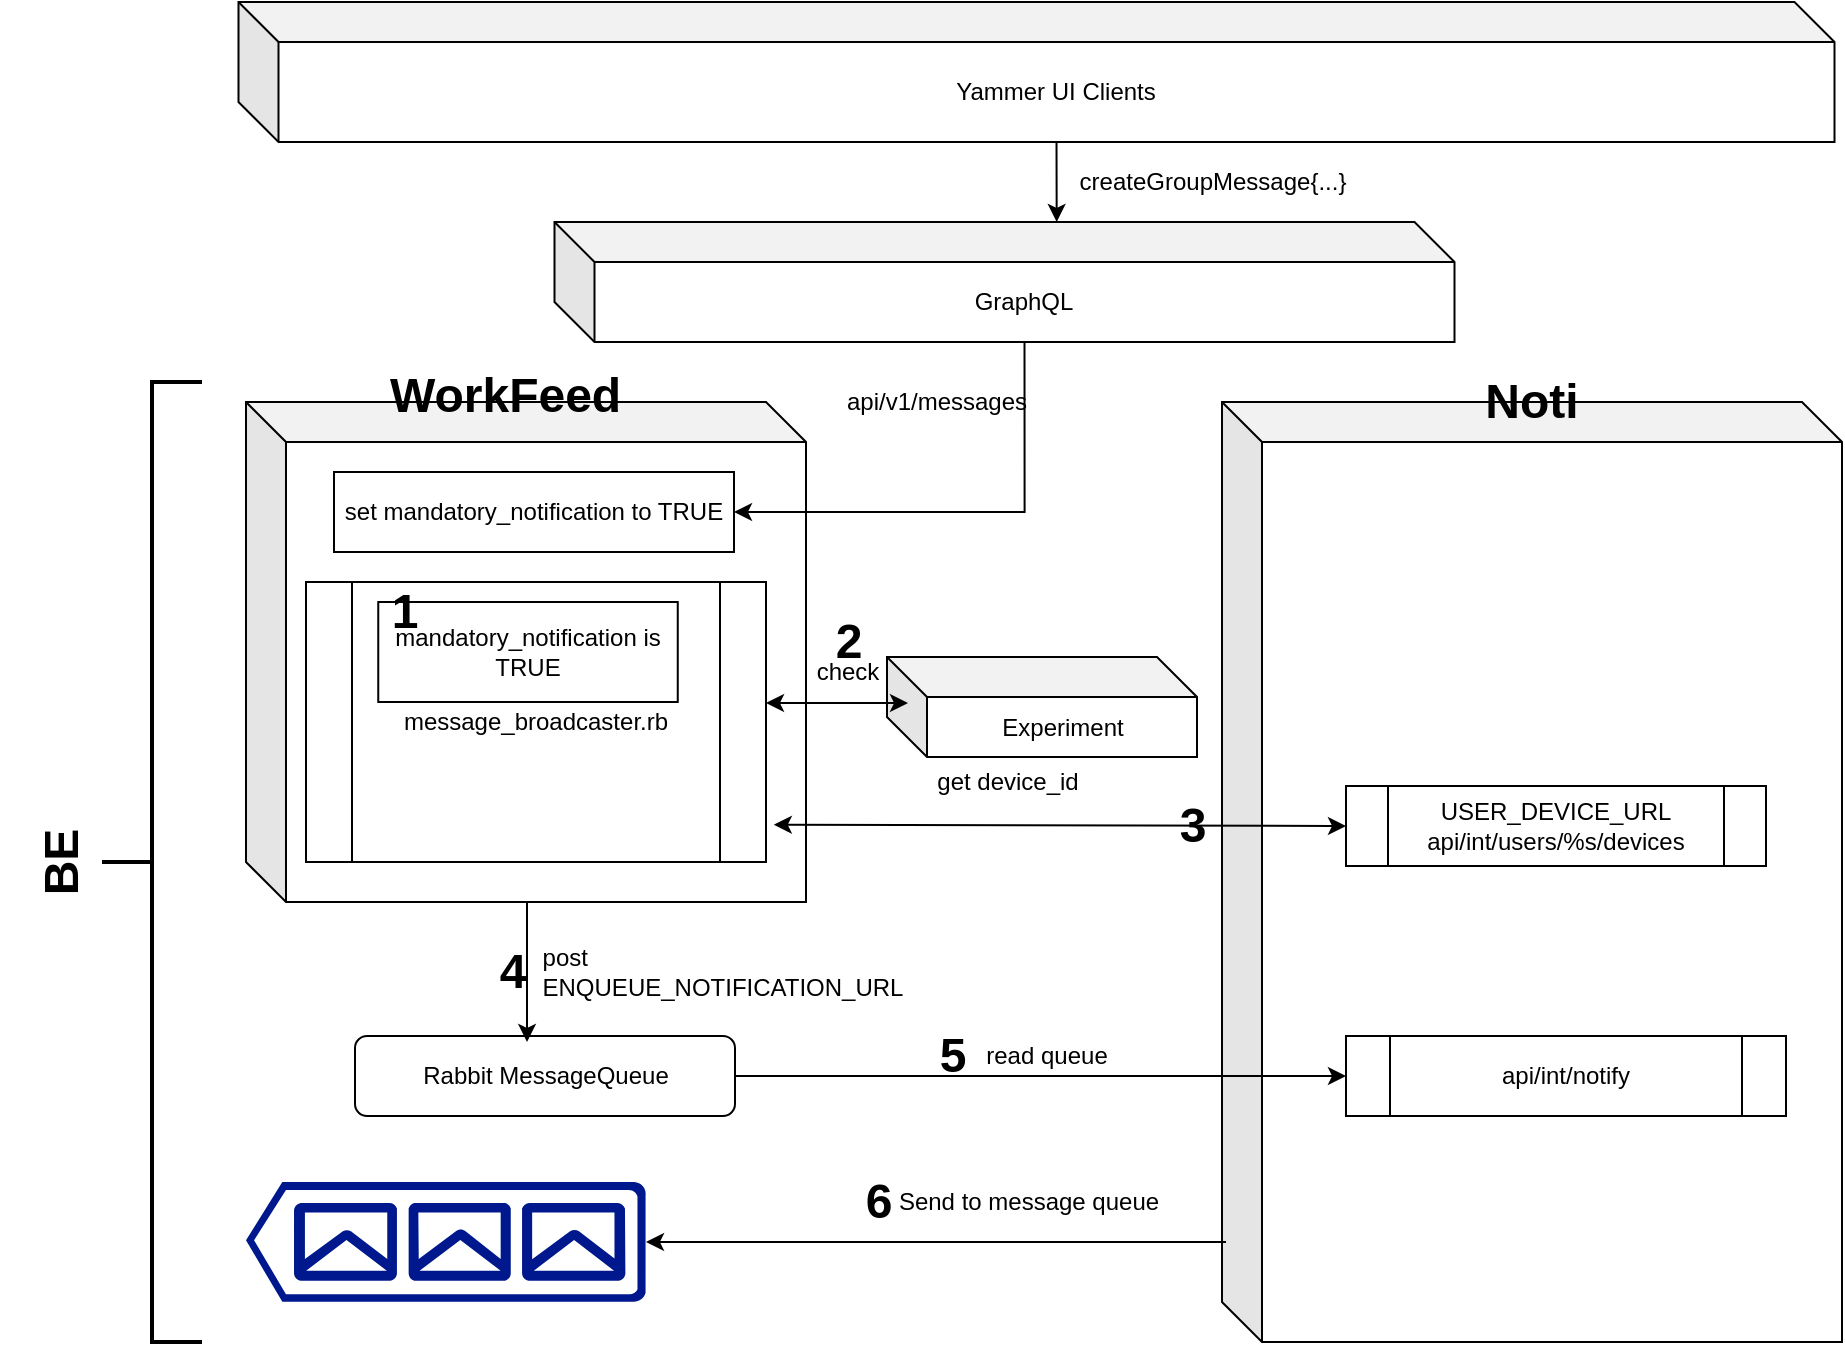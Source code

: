 <mxfile version="13.7.9" type="github">
  <diagram id="DsH7vl033mQIY3K4GyW0" name="Page-1">
    <mxGraphModel dx="1835" dy="1765" grid="1" gridSize="10" guides="1" tooltips="1" connect="1" arrows="1" fold="1" page="1" pageScale="1" pageWidth="850" pageHeight="1100" math="0" shadow="0">
      <root>
        <mxCell id="0" />
        <mxCell id="1" parent="0" />
        <mxCell id="VUVvk97_Cy0lgHLT0rKq-1" value="" style="shape=cube;whiteSpace=wrap;html=1;boundedLbl=1;backgroundOutline=1;darkOpacity=0.05;darkOpacity2=0.1;" parent="1" vertex="1">
          <mxGeometry x="32" y="10" width="280" height="250" as="geometry" />
        </mxCell>
        <mxCell id="VUVvk97_Cy0lgHLT0rKq-4" value="&lt;span style=&quot;white-space: normal&quot;&gt;message_broadcaster.rb&lt;/span&gt;" style="shape=process;whiteSpace=wrap;html=1;backgroundOutline=1;" parent="1" vertex="1">
          <mxGeometry x="62" y="100" width="230" height="140" as="geometry" />
        </mxCell>
        <mxCell id="VUVvk97_Cy0lgHLT0rKq-10" value="" style="shape=cube;whiteSpace=wrap;html=1;boundedLbl=1;backgroundOutline=1;darkOpacity=0.05;darkOpacity2=0.1;" parent="1" vertex="1">
          <mxGeometry x="520" y="10" width="310" height="470" as="geometry" />
        </mxCell>
        <mxCell id="VUVvk97_Cy0lgHLT0rKq-5" value="USER_DEVICE_URL api/int/users/%s/devices" style="shape=process;whiteSpace=wrap;html=1;backgroundOutline=1;" parent="1" vertex="1">
          <mxGeometry x="582" y="202" width="210" height="40" as="geometry" />
        </mxCell>
        <mxCell id="VUVvk97_Cy0lgHLT0rKq-7" value="" style="endArrow=classic;startArrow=classic;html=1;entryX=1.017;entryY=0.867;entryDx=0;entryDy=0;exitX=0;exitY=0.5;exitDx=0;exitDy=0;entryPerimeter=0;" parent="1" source="VUVvk97_Cy0lgHLT0rKq-5" target="VUVvk97_Cy0lgHLT0rKq-4" edge="1">
          <mxGeometry width="50" height="50" relative="1" as="geometry">
            <mxPoint x="422" y="390" as="sourcePoint" />
            <mxPoint x="472" y="340" as="targetPoint" />
            <Array as="points" />
          </mxGeometry>
        </mxCell>
        <mxCell id="VUVvk97_Cy0lgHLT0rKq-12" value="get device_id" style="text;html=1;strokeColor=none;fillColor=none;align=center;verticalAlign=middle;whiteSpace=wrap;rounded=0;" parent="1" vertex="1">
          <mxGeometry x="363" y="190" width="100" height="20" as="geometry" />
        </mxCell>
        <mxCell id="VUVvk97_Cy0lgHLT0rKq-16" value="&lt;h1&gt;&lt;b&gt;WorkFeed&lt;/b&gt;&lt;/h1&gt;" style="text;html=1;" parent="1" vertex="1">
          <mxGeometry x="102" y="-30" width="220" height="50" as="geometry" />
        </mxCell>
        <mxCell id="VUVvk97_Cy0lgHLT0rKq-19" value="&lt;h1&gt;&lt;b&gt;Noti&lt;/b&gt;&lt;/h1&gt;" style="text;html=1;strokeColor=none;fillColor=none;align=center;verticalAlign=middle;whiteSpace=wrap;rounded=0;" parent="1" vertex="1">
          <mxGeometry x="615" y="-10" width="120" height="40" as="geometry" />
        </mxCell>
        <mxCell id="VUVvk97_Cy0lgHLT0rKq-21" value="Experiment" style="shape=cube;whiteSpace=wrap;html=1;boundedLbl=1;backgroundOutline=1;darkOpacity=0.05;darkOpacity2=0.1;" parent="1" vertex="1">
          <mxGeometry x="352.5" y="137.5" width="155" height="50" as="geometry" />
        </mxCell>
        <mxCell id="VUVvk97_Cy0lgHLT0rKq-23" value="" style="endArrow=classic;startArrow=classic;html=1;" parent="1" edge="1">
          <mxGeometry width="50" height="50" relative="1" as="geometry">
            <mxPoint x="292" y="160.5" as="sourcePoint" />
            <mxPoint x="363" y="160.5" as="targetPoint" />
          </mxGeometry>
        </mxCell>
        <mxCell id="VUVvk97_Cy0lgHLT0rKq-24" value="check" style="text;html=1;strokeColor=none;fillColor=none;align=center;verticalAlign=middle;whiteSpace=wrap;rounded=0;" parent="1" vertex="1">
          <mxGeometry x="313" y="134.5" width="40" height="20" as="geometry" />
        </mxCell>
        <mxCell id="VUVvk97_Cy0lgHLT0rKq-25" value="mandatory_notification&amp;nbsp;is TRUE" style="rounded=0;whiteSpace=wrap;html=1;" parent="1" vertex="1">
          <mxGeometry x="98.13" y="110" width="149.75" height="50" as="geometry" />
        </mxCell>
        <mxCell id="VUVvk97_Cy0lgHLT0rKq-31" value="" style="aspect=fixed;pointerEvents=1;shadow=0;dashed=0;html=1;strokeColor=none;labelPosition=center;verticalLabelPosition=bottom;verticalAlign=top;align=center;fillColor=#00188D;shape=mxgraph.azure.queue_generic;direction=west;" parent="1" vertex="1">
          <mxGeometry x="32" y="400" width="200" height="60" as="geometry" />
        </mxCell>
        <mxCell id="VUVvk97_Cy0lgHLT0rKq-32" value="Rabbit MessageQueue" style="rounded=1;whiteSpace=wrap;html=1;" parent="1" vertex="1">
          <mxGeometry x="86.5" y="327" width="190" height="40" as="geometry" />
        </mxCell>
        <mxCell id="VUVvk97_Cy0lgHLT0rKq-42" value="&lt;span style=&quot;text-align: left&quot;&gt;api/int/notify&lt;/span&gt;" style="shape=process;whiteSpace=wrap;html=1;backgroundOutline=1;" parent="1" vertex="1">
          <mxGeometry x="582" y="327" width="220" height="40" as="geometry" />
        </mxCell>
        <mxCell id="VUVvk97_Cy0lgHLT0rKq-44" value="" style="endArrow=classic;html=1;exitX=1;exitY=0.5;exitDx=0;exitDy=0;entryX=0;entryY=0.5;entryDx=0;entryDy=0;" parent="1" source="VUVvk97_Cy0lgHLT0rKq-32" target="VUVvk97_Cy0lgHLT0rKq-42" edge="1">
          <mxGeometry width="50" height="50" relative="1" as="geometry">
            <mxPoint x="422" y="297" as="sourcePoint" />
            <mxPoint x="502" y="347" as="targetPoint" />
          </mxGeometry>
        </mxCell>
        <mxCell id="VUVvk97_Cy0lgHLT0rKq-47" value="" style="endArrow=classic;html=1;entryX=0;entryY=0.5;entryDx=0;entryDy=0;entryPerimeter=0;" parent="1" target="VUVvk97_Cy0lgHLT0rKq-31" edge="1">
          <mxGeometry width="50" height="50" relative="1" as="geometry">
            <mxPoint x="522" y="430" as="sourcePoint" />
            <mxPoint x="572" y="380" as="targetPoint" />
          </mxGeometry>
        </mxCell>
        <mxCell id="VUVvk97_Cy0lgHLT0rKq-48" value="Send to message queue" style="text;html=1;align=center;verticalAlign=middle;resizable=0;points=[];autosize=1;" parent="1" vertex="1">
          <mxGeometry x="348" y="400" width="150" height="20" as="geometry" />
        </mxCell>
        <mxCell id="VUVvk97_Cy0lgHLT0rKq-49" value="&lt;div style=&quot;text-align: left&quot;&gt;&lt;span&gt;post&amp;nbsp;&lt;/span&gt;&lt;/div&gt;&lt;span&gt;&lt;div style=&quot;text-align: left&quot;&gt;&lt;span&gt;ENQUEUE_NOTIFICATION_URL&lt;/span&gt;&lt;/div&gt;&lt;/span&gt;" style="text;html=1;align=center;verticalAlign=middle;resizable=0;points=[];autosize=1;" parent="1" vertex="1">
          <mxGeometry x="170" y="280" width="200" height="30" as="geometry" />
        </mxCell>
        <mxCell id="VUVvk97_Cy0lgHLT0rKq-50" value="&lt;h1&gt;1&lt;/h1&gt;" style="text;html=1;align=center;verticalAlign=middle;resizable=0;points=[];autosize=1;" parent="1" vertex="1">
          <mxGeometry x="96.13" y="90" width="30" height="50" as="geometry" />
        </mxCell>
        <mxCell id="VUVvk97_Cy0lgHLT0rKq-55" value="&lt;h1&gt;2&lt;/h1&gt;" style="text;html=1;align=center;verticalAlign=middle;resizable=0;points=[];autosize=1;" parent="1" vertex="1">
          <mxGeometry x="318" y="104.5" width="30" height="50" as="geometry" />
        </mxCell>
        <mxCell id="VUVvk97_Cy0lgHLT0rKq-56" value="&lt;h1&gt;3&lt;/h1&gt;" style="text;html=1;align=center;verticalAlign=middle;resizable=0;points=[];autosize=1;" parent="1" vertex="1">
          <mxGeometry x="490" y="197" width="30" height="50" as="geometry" />
        </mxCell>
        <mxCell id="VUVvk97_Cy0lgHLT0rKq-58" value="&lt;h1&gt;4&lt;/h1&gt;" style="text;html=1;align=center;verticalAlign=middle;resizable=0;points=[];autosize=1;" parent="1" vertex="1">
          <mxGeometry x="150" y="270" width="30" height="50" as="geometry" />
        </mxCell>
        <mxCell id="VUVvk97_Cy0lgHLT0rKq-59" value="&lt;h1&gt;5&lt;/h1&gt;" style="text;html=1;align=center;verticalAlign=middle;resizable=0;points=[];autosize=1;" parent="1" vertex="1">
          <mxGeometry x="370" y="312" width="30" height="50" as="geometry" />
        </mxCell>
        <mxCell id="VUVvk97_Cy0lgHLT0rKq-62" value="read queue" style="text;html=1;align=center;verticalAlign=middle;resizable=0;points=[];autosize=1;" parent="1" vertex="1">
          <mxGeometry x="392" y="327" width="80" height="20" as="geometry" />
        </mxCell>
        <mxCell id="VUVvk97_Cy0lgHLT0rKq-63" value="&lt;h1&gt;6&lt;/h1&gt;" style="text;html=1;align=center;verticalAlign=middle;resizable=0;points=[];autosize=1;" parent="1" vertex="1">
          <mxGeometry x="333" y="385" width="30" height="50" as="geometry" />
        </mxCell>
        <mxCell id="MLjjg7UomqqMNO4sK_RP-5" value="&lt;h1&gt;BE&lt;/h1&gt;" style="text;html=1;strokeColor=none;fillColor=none;align=center;verticalAlign=middle;whiteSpace=wrap;rounded=0;rotation=270;" vertex="1" parent="1">
          <mxGeometry x="-80" y="230" width="40" height="20" as="geometry" />
        </mxCell>
        <mxCell id="MLjjg7UomqqMNO4sK_RP-6" value="" style="strokeWidth=2;html=1;shape=mxgraph.flowchart.annotation_2;align=left;labelPosition=right;pointerEvents=1;" vertex="1" parent="1">
          <mxGeometry x="-40" width="50" height="480" as="geometry" />
        </mxCell>
        <mxCell id="MLjjg7UomqqMNO4sK_RP-14" style="edgeStyle=orthogonalEdgeStyle;rounded=0;orthogonalLoop=1;jettySize=auto;html=1;exitX=0;exitY=0;exitDx=409;exitDy=70;exitPerimeter=0;entryX=0.558;entryY=0;entryDx=0;entryDy=0;entryPerimeter=0;" edge="1" parent="1" source="MLjjg7UomqqMNO4sK_RP-10" target="MLjjg7UomqqMNO4sK_RP-12">
          <mxGeometry relative="1" as="geometry" />
        </mxCell>
        <mxCell id="MLjjg7UomqqMNO4sK_RP-10" value="Yammer UI Clients" style="shape=cube;whiteSpace=wrap;html=1;boundedLbl=1;backgroundOutline=1;darkOpacity=0.05;darkOpacity2=0.1;" vertex="1" parent="1">
          <mxGeometry x="28.25" y="-190" width="798" height="70" as="geometry" />
        </mxCell>
        <mxCell id="MLjjg7UomqqMNO4sK_RP-20" style="edgeStyle=orthogonalEdgeStyle;rounded=0;orthogonalLoop=1;jettySize=auto;html=1;exitX=0;exitY=0;exitDx=235;exitDy=60;exitPerimeter=0;entryX=1;entryY=0.5;entryDx=0;entryDy=0;" edge="1" parent="1" source="MLjjg7UomqqMNO4sK_RP-12" target="MLjjg7UomqqMNO4sK_RP-18">
          <mxGeometry relative="1" as="geometry" />
        </mxCell>
        <mxCell id="MLjjg7UomqqMNO4sK_RP-12" value="GraphQL" style="shape=cube;whiteSpace=wrap;html=1;boundedLbl=1;backgroundOutline=1;darkOpacity=0.05;darkOpacity2=0.1;" vertex="1" parent="1">
          <mxGeometry x="186.25" y="-80" width="450" height="60" as="geometry" />
        </mxCell>
        <mxCell id="MLjjg7UomqqMNO4sK_RP-17" value="createGroupMessage{...}" style="text;html=1;align=center;verticalAlign=middle;resizable=0;points=[];autosize=1;" vertex="1" parent="1">
          <mxGeometry x="440" y="-110" width="150" height="20" as="geometry" />
        </mxCell>
        <mxCell id="MLjjg7UomqqMNO4sK_RP-18" value="&lt;span&gt;set mandatory_notification to TRUE&lt;/span&gt;" style="whiteSpace=wrap;html=1;" vertex="1" parent="1">
          <mxGeometry x="76" y="45" width="200" height="40" as="geometry" />
        </mxCell>
        <mxCell id="MLjjg7UomqqMNO4sK_RP-21" value="api/v1/messages" style="text;html=1;align=center;verticalAlign=middle;resizable=0;points=[];autosize=1;" vertex="1" parent="1">
          <mxGeometry x="322" width="110" height="20" as="geometry" />
        </mxCell>
        <mxCell id="MLjjg7UomqqMNO4sK_RP-26" value="" style="endArrow=classic;html=1;" edge="1" parent="1">
          <mxGeometry width="50" height="50" relative="1" as="geometry">
            <mxPoint x="172.51" y="260" as="sourcePoint" />
            <mxPoint x="172.51" y="330" as="targetPoint" />
          </mxGeometry>
        </mxCell>
      </root>
    </mxGraphModel>
  </diagram>
</mxfile>

